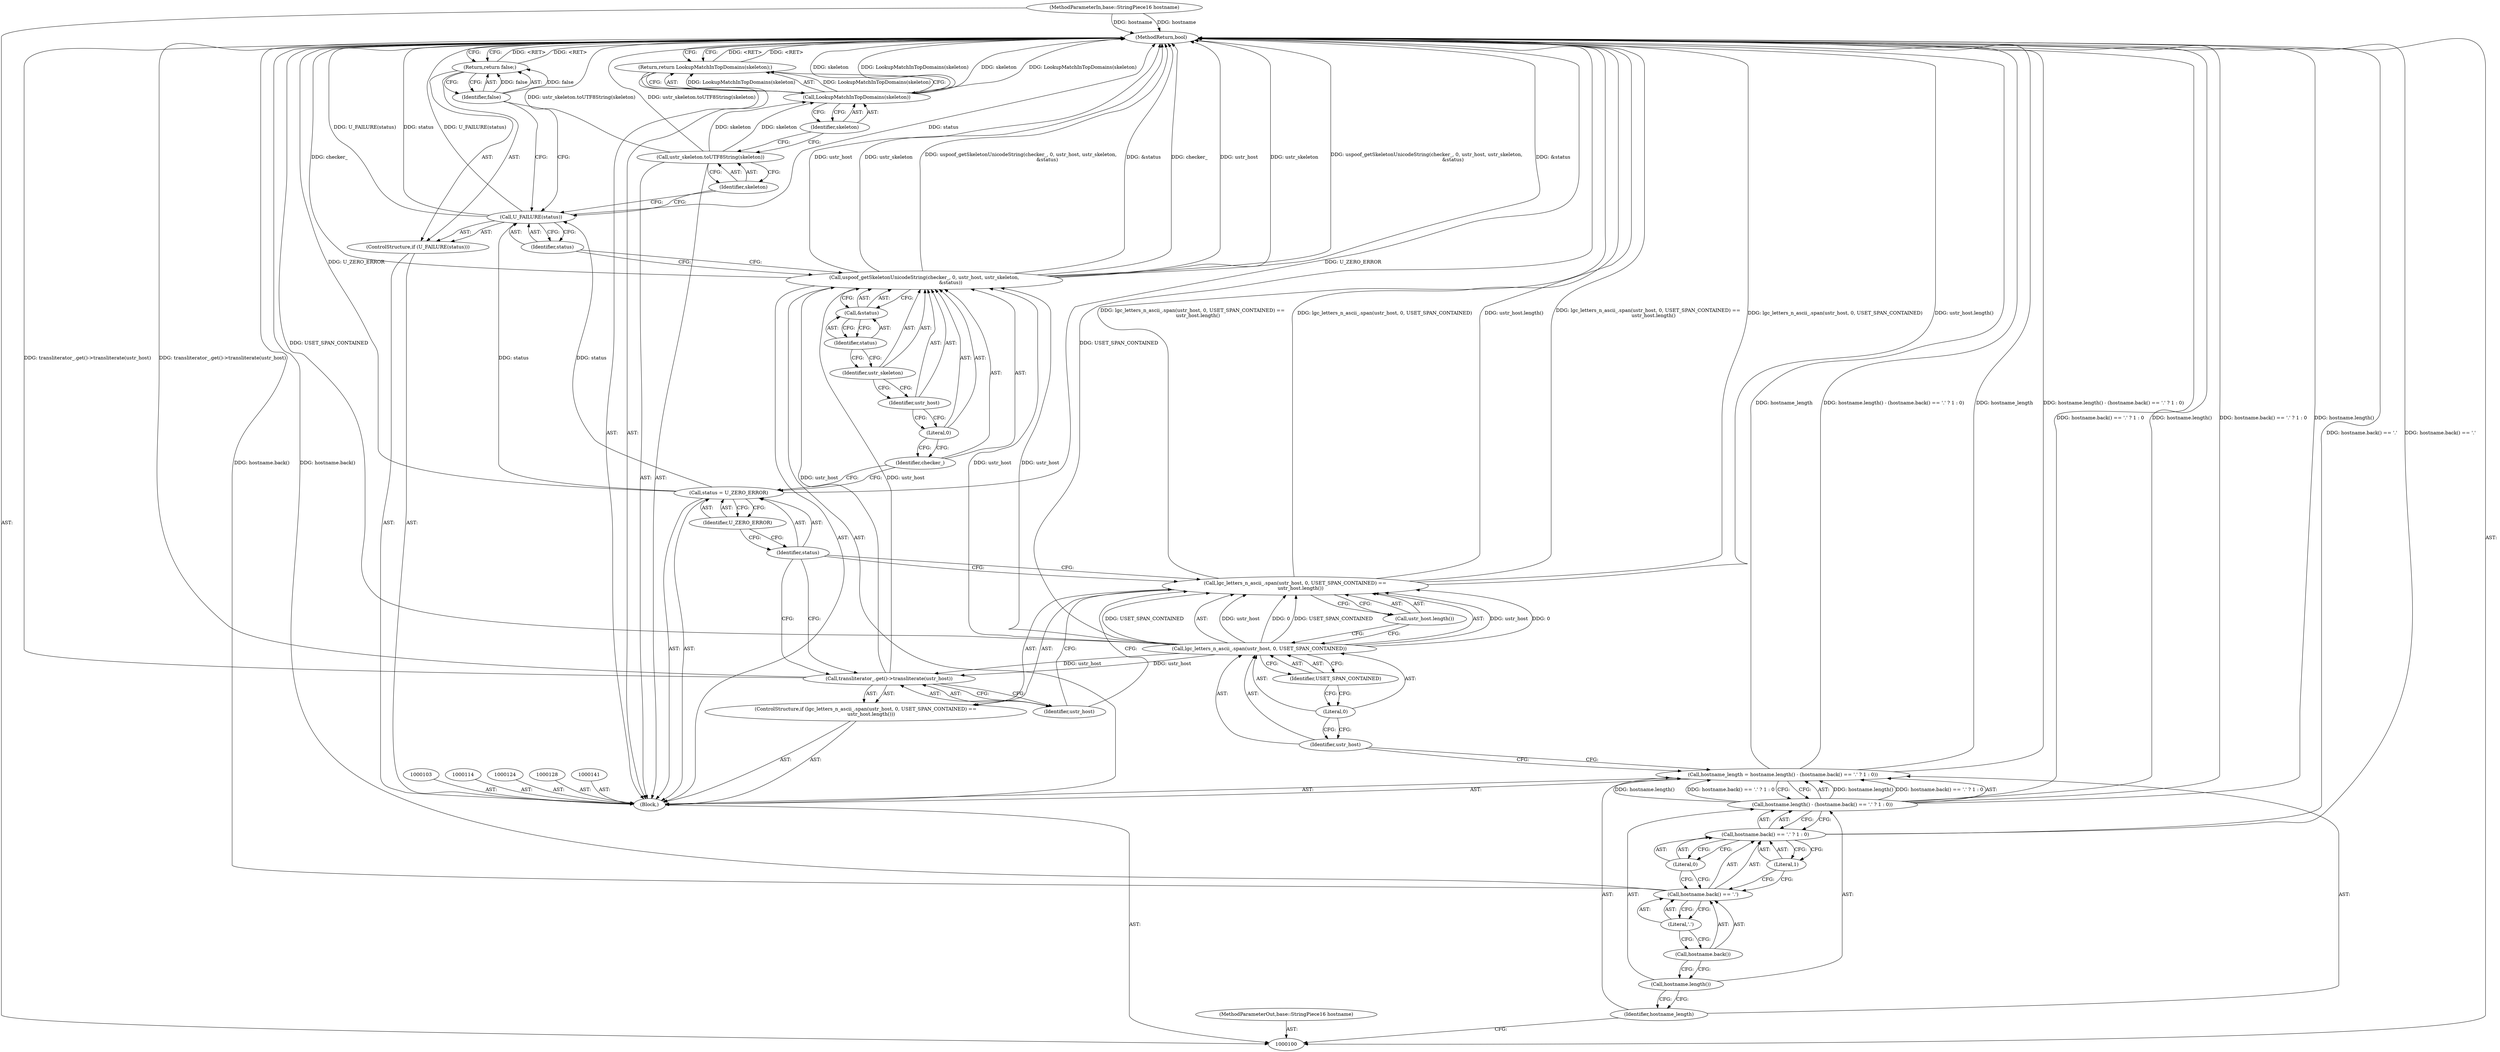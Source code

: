 digraph "1_Chrome_b3f0207c14fccc11aaa9d4975ebe46554ad289cb_0" {
"1000147" [label="(MethodReturn,bool)"];
"1000101" [label="(MethodParameterIn,base::StringPiece16 hostname)"];
"1000223" [label="(MethodParameterOut,base::StringPiece16 hostname)"];
"1000102" [label="(Block,)"];
"1000129" [label="(Call,uspoof_getSkeletonUnicodeString(checker_, 0, ustr_host, ustr_skeleton,\n                                  &status))"];
"1000130" [label="(Identifier,checker_)"];
"1000131" [label="(Literal,0)"];
"1000132" [label="(Identifier,ustr_host)"];
"1000133" [label="(Identifier,ustr_skeleton)"];
"1000134" [label="(Call,&status)"];
"1000135" [label="(Identifier,status)"];
"1000138" [label="(Identifier,status)"];
"1000136" [label="(ControlStructure,if (U_FAILURE(status)))"];
"1000137" [label="(Call,U_FAILURE(status))"];
"1000140" [label="(Identifier,false)"];
"1000139" [label="(Return,return false;)"];
"1000142" [label="(Call,ustr_skeleton.toUTF8String(skeleton))"];
"1000143" [label="(Identifier,skeleton)"];
"1000144" [label="(Return,return LookupMatchInTopDomains(skeleton);)"];
"1000146" [label="(Identifier,skeleton)"];
"1000145" [label="(Call,LookupMatchInTopDomains(skeleton))"];
"1000106" [label="(Call,hostname.length() - (hostname.back() == '.' ? 1 : 0))"];
"1000107" [label="(Call,hostname.length())"];
"1000108" [label="(Call,hostname.back() == '.' ? 1 : 0)"];
"1000109" [label="(Call,hostname.back() == '.')"];
"1000110" [label="(Call,hostname.back())"];
"1000111" [label="(Literal,'.')"];
"1000112" [label="(Literal,1)"];
"1000113" [label="(Literal,0)"];
"1000104" [label="(Call,hostname_length = hostname.length() - (hostname.back() == '.' ? 1 : 0))"];
"1000105" [label="(Identifier,hostname_length)"];
"1000115" [label="(ControlStructure,if (lgc_letters_n_ascii_.span(ustr_host, 0, USET_SPAN_CONTAINED) ==\n       ustr_host.length()))"];
"1000118" [label="(Identifier,ustr_host)"];
"1000119" [label="(Literal,0)"];
"1000120" [label="(Identifier,USET_SPAN_CONTAINED)"];
"1000116" [label="(Call,lgc_letters_n_ascii_.span(ustr_host, 0, USET_SPAN_CONTAINED) ==\n       ustr_host.length())"];
"1000117" [label="(Call,lgc_letters_n_ascii_.span(ustr_host, 0, USET_SPAN_CONTAINED))"];
"1000121" [label="(Call,ustr_host.length())"];
"1000122" [label="(Call,transliterator_.get()->transliterate(ustr_host))"];
"1000123" [label="(Identifier,ustr_host)"];
"1000125" [label="(Call,status = U_ZERO_ERROR)"];
"1000126" [label="(Identifier,status)"];
"1000127" [label="(Identifier,U_ZERO_ERROR)"];
"1000147" -> "1000100"  [label="AST: "];
"1000147" -> "1000139"  [label="CFG: "];
"1000147" -> "1000144"  [label="CFG: "];
"1000139" -> "1000147"  [label="DDG: <RET>"];
"1000144" -> "1000147"  [label="DDG: <RET>"];
"1000116" -> "1000147"  [label="DDG: lgc_letters_n_ascii_.span(ustr_host, 0, USET_SPAN_CONTAINED)"];
"1000116" -> "1000147"  [label="DDG: ustr_host.length()"];
"1000116" -> "1000147"  [label="DDG: lgc_letters_n_ascii_.span(ustr_host, 0, USET_SPAN_CONTAINED) ==\n       ustr_host.length()"];
"1000129" -> "1000147"  [label="DDG: checker_"];
"1000129" -> "1000147"  [label="DDG: ustr_host"];
"1000129" -> "1000147"  [label="DDG: ustr_skeleton"];
"1000129" -> "1000147"  [label="DDG: uspoof_getSkeletonUnicodeString(checker_, 0, ustr_host, ustr_skeleton,\n                                  &status)"];
"1000129" -> "1000147"  [label="DDG: &status"];
"1000142" -> "1000147"  [label="DDG: ustr_skeleton.toUTF8String(skeleton)"];
"1000106" -> "1000147"  [label="DDG: hostname.back() == '.' ? 1 : 0"];
"1000106" -> "1000147"  [label="DDG: hostname.length()"];
"1000104" -> "1000147"  [label="DDG: hostname_length"];
"1000104" -> "1000147"  [label="DDG: hostname.length() - (hostname.back() == '.' ? 1 : 0)"];
"1000125" -> "1000147"  [label="DDG: U_ZERO_ERROR"];
"1000137" -> "1000147"  [label="DDG: status"];
"1000137" -> "1000147"  [label="DDG: U_FAILURE(status)"];
"1000145" -> "1000147"  [label="DDG: skeleton"];
"1000145" -> "1000147"  [label="DDG: LookupMatchInTopDomains(skeleton)"];
"1000101" -> "1000147"  [label="DDG: hostname"];
"1000109" -> "1000147"  [label="DDG: hostname.back()"];
"1000117" -> "1000147"  [label="DDG: USET_SPAN_CONTAINED"];
"1000122" -> "1000147"  [label="DDG: transliterator_.get()->transliterate(ustr_host)"];
"1000108" -> "1000147"  [label="DDG: hostname.back() == '.'"];
"1000101" -> "1000100"  [label="AST: "];
"1000101" -> "1000147"  [label="DDG: hostname"];
"1000223" -> "1000100"  [label="AST: "];
"1000102" -> "1000100"  [label="AST: "];
"1000103" -> "1000102"  [label="AST: "];
"1000104" -> "1000102"  [label="AST: "];
"1000114" -> "1000102"  [label="AST: "];
"1000115" -> "1000102"  [label="AST: "];
"1000124" -> "1000102"  [label="AST: "];
"1000125" -> "1000102"  [label="AST: "];
"1000128" -> "1000102"  [label="AST: "];
"1000129" -> "1000102"  [label="AST: "];
"1000136" -> "1000102"  [label="AST: "];
"1000141" -> "1000102"  [label="AST: "];
"1000142" -> "1000102"  [label="AST: "];
"1000144" -> "1000102"  [label="AST: "];
"1000129" -> "1000102"  [label="AST: "];
"1000129" -> "1000134"  [label="CFG: "];
"1000130" -> "1000129"  [label="AST: "];
"1000131" -> "1000129"  [label="AST: "];
"1000132" -> "1000129"  [label="AST: "];
"1000133" -> "1000129"  [label="AST: "];
"1000134" -> "1000129"  [label="AST: "];
"1000138" -> "1000129"  [label="CFG: "];
"1000129" -> "1000147"  [label="DDG: checker_"];
"1000129" -> "1000147"  [label="DDG: ustr_host"];
"1000129" -> "1000147"  [label="DDG: ustr_skeleton"];
"1000129" -> "1000147"  [label="DDG: uspoof_getSkeletonUnicodeString(checker_, 0, ustr_host, ustr_skeleton,\n                                  &status)"];
"1000129" -> "1000147"  [label="DDG: &status"];
"1000122" -> "1000129"  [label="DDG: ustr_host"];
"1000117" -> "1000129"  [label="DDG: ustr_host"];
"1000130" -> "1000129"  [label="AST: "];
"1000130" -> "1000125"  [label="CFG: "];
"1000131" -> "1000130"  [label="CFG: "];
"1000131" -> "1000129"  [label="AST: "];
"1000131" -> "1000130"  [label="CFG: "];
"1000132" -> "1000131"  [label="CFG: "];
"1000132" -> "1000129"  [label="AST: "];
"1000132" -> "1000131"  [label="CFG: "];
"1000133" -> "1000132"  [label="CFG: "];
"1000133" -> "1000129"  [label="AST: "];
"1000133" -> "1000132"  [label="CFG: "];
"1000135" -> "1000133"  [label="CFG: "];
"1000134" -> "1000129"  [label="AST: "];
"1000134" -> "1000135"  [label="CFG: "];
"1000135" -> "1000134"  [label="AST: "];
"1000129" -> "1000134"  [label="CFG: "];
"1000135" -> "1000134"  [label="AST: "];
"1000135" -> "1000133"  [label="CFG: "];
"1000134" -> "1000135"  [label="CFG: "];
"1000138" -> "1000137"  [label="AST: "];
"1000138" -> "1000129"  [label="CFG: "];
"1000137" -> "1000138"  [label="CFG: "];
"1000136" -> "1000102"  [label="AST: "];
"1000137" -> "1000136"  [label="AST: "];
"1000139" -> "1000136"  [label="AST: "];
"1000137" -> "1000136"  [label="AST: "];
"1000137" -> "1000138"  [label="CFG: "];
"1000138" -> "1000137"  [label="AST: "];
"1000140" -> "1000137"  [label="CFG: "];
"1000143" -> "1000137"  [label="CFG: "];
"1000137" -> "1000147"  [label="DDG: status"];
"1000137" -> "1000147"  [label="DDG: U_FAILURE(status)"];
"1000125" -> "1000137"  [label="DDG: status"];
"1000140" -> "1000139"  [label="AST: "];
"1000140" -> "1000137"  [label="CFG: "];
"1000139" -> "1000140"  [label="CFG: "];
"1000140" -> "1000139"  [label="DDG: false"];
"1000139" -> "1000136"  [label="AST: "];
"1000139" -> "1000140"  [label="CFG: "];
"1000140" -> "1000139"  [label="AST: "];
"1000147" -> "1000139"  [label="CFG: "];
"1000139" -> "1000147"  [label="DDG: <RET>"];
"1000140" -> "1000139"  [label="DDG: false"];
"1000142" -> "1000102"  [label="AST: "];
"1000142" -> "1000143"  [label="CFG: "];
"1000143" -> "1000142"  [label="AST: "];
"1000146" -> "1000142"  [label="CFG: "];
"1000142" -> "1000147"  [label="DDG: ustr_skeleton.toUTF8String(skeleton)"];
"1000142" -> "1000145"  [label="DDG: skeleton"];
"1000143" -> "1000142"  [label="AST: "];
"1000143" -> "1000137"  [label="CFG: "];
"1000142" -> "1000143"  [label="CFG: "];
"1000144" -> "1000102"  [label="AST: "];
"1000144" -> "1000145"  [label="CFG: "];
"1000145" -> "1000144"  [label="AST: "];
"1000147" -> "1000144"  [label="CFG: "];
"1000144" -> "1000147"  [label="DDG: <RET>"];
"1000145" -> "1000144"  [label="DDG: LookupMatchInTopDomains(skeleton)"];
"1000146" -> "1000145"  [label="AST: "];
"1000146" -> "1000142"  [label="CFG: "];
"1000145" -> "1000146"  [label="CFG: "];
"1000145" -> "1000144"  [label="AST: "];
"1000145" -> "1000146"  [label="CFG: "];
"1000146" -> "1000145"  [label="AST: "];
"1000144" -> "1000145"  [label="CFG: "];
"1000145" -> "1000147"  [label="DDG: skeleton"];
"1000145" -> "1000147"  [label="DDG: LookupMatchInTopDomains(skeleton)"];
"1000145" -> "1000144"  [label="DDG: LookupMatchInTopDomains(skeleton)"];
"1000142" -> "1000145"  [label="DDG: skeleton"];
"1000106" -> "1000104"  [label="AST: "];
"1000106" -> "1000108"  [label="CFG: "];
"1000107" -> "1000106"  [label="AST: "];
"1000108" -> "1000106"  [label="AST: "];
"1000104" -> "1000106"  [label="CFG: "];
"1000106" -> "1000147"  [label="DDG: hostname.back() == '.' ? 1 : 0"];
"1000106" -> "1000147"  [label="DDG: hostname.length()"];
"1000106" -> "1000104"  [label="DDG: hostname.length()"];
"1000106" -> "1000104"  [label="DDG: hostname.back() == '.' ? 1 : 0"];
"1000107" -> "1000106"  [label="AST: "];
"1000107" -> "1000105"  [label="CFG: "];
"1000110" -> "1000107"  [label="CFG: "];
"1000108" -> "1000106"  [label="AST: "];
"1000108" -> "1000112"  [label="CFG: "];
"1000108" -> "1000113"  [label="CFG: "];
"1000109" -> "1000108"  [label="AST: "];
"1000112" -> "1000108"  [label="AST: "];
"1000113" -> "1000108"  [label="AST: "];
"1000106" -> "1000108"  [label="CFG: "];
"1000108" -> "1000147"  [label="DDG: hostname.back() == '.'"];
"1000109" -> "1000108"  [label="AST: "];
"1000109" -> "1000111"  [label="CFG: "];
"1000110" -> "1000109"  [label="AST: "];
"1000111" -> "1000109"  [label="AST: "];
"1000112" -> "1000109"  [label="CFG: "];
"1000113" -> "1000109"  [label="CFG: "];
"1000109" -> "1000147"  [label="DDG: hostname.back()"];
"1000110" -> "1000109"  [label="AST: "];
"1000110" -> "1000107"  [label="CFG: "];
"1000111" -> "1000110"  [label="CFG: "];
"1000111" -> "1000109"  [label="AST: "];
"1000111" -> "1000110"  [label="CFG: "];
"1000109" -> "1000111"  [label="CFG: "];
"1000112" -> "1000108"  [label="AST: "];
"1000112" -> "1000109"  [label="CFG: "];
"1000108" -> "1000112"  [label="CFG: "];
"1000113" -> "1000108"  [label="AST: "];
"1000113" -> "1000109"  [label="CFG: "];
"1000108" -> "1000113"  [label="CFG: "];
"1000104" -> "1000102"  [label="AST: "];
"1000104" -> "1000106"  [label="CFG: "];
"1000105" -> "1000104"  [label="AST: "];
"1000106" -> "1000104"  [label="AST: "];
"1000118" -> "1000104"  [label="CFG: "];
"1000104" -> "1000147"  [label="DDG: hostname_length"];
"1000104" -> "1000147"  [label="DDG: hostname.length() - (hostname.back() == '.' ? 1 : 0)"];
"1000106" -> "1000104"  [label="DDG: hostname.length()"];
"1000106" -> "1000104"  [label="DDG: hostname.back() == '.' ? 1 : 0"];
"1000105" -> "1000104"  [label="AST: "];
"1000105" -> "1000100"  [label="CFG: "];
"1000107" -> "1000105"  [label="CFG: "];
"1000115" -> "1000102"  [label="AST: "];
"1000116" -> "1000115"  [label="AST: "];
"1000122" -> "1000115"  [label="AST: "];
"1000118" -> "1000117"  [label="AST: "];
"1000118" -> "1000104"  [label="CFG: "];
"1000119" -> "1000118"  [label="CFG: "];
"1000119" -> "1000117"  [label="AST: "];
"1000119" -> "1000118"  [label="CFG: "];
"1000120" -> "1000119"  [label="CFG: "];
"1000120" -> "1000117"  [label="AST: "];
"1000120" -> "1000119"  [label="CFG: "];
"1000117" -> "1000120"  [label="CFG: "];
"1000116" -> "1000115"  [label="AST: "];
"1000116" -> "1000121"  [label="CFG: "];
"1000117" -> "1000116"  [label="AST: "];
"1000121" -> "1000116"  [label="AST: "];
"1000123" -> "1000116"  [label="CFG: "];
"1000126" -> "1000116"  [label="CFG: "];
"1000116" -> "1000147"  [label="DDG: lgc_letters_n_ascii_.span(ustr_host, 0, USET_SPAN_CONTAINED)"];
"1000116" -> "1000147"  [label="DDG: ustr_host.length()"];
"1000116" -> "1000147"  [label="DDG: lgc_letters_n_ascii_.span(ustr_host, 0, USET_SPAN_CONTAINED) ==\n       ustr_host.length()"];
"1000117" -> "1000116"  [label="DDG: ustr_host"];
"1000117" -> "1000116"  [label="DDG: 0"];
"1000117" -> "1000116"  [label="DDG: USET_SPAN_CONTAINED"];
"1000117" -> "1000116"  [label="AST: "];
"1000117" -> "1000120"  [label="CFG: "];
"1000118" -> "1000117"  [label="AST: "];
"1000119" -> "1000117"  [label="AST: "];
"1000120" -> "1000117"  [label="AST: "];
"1000121" -> "1000117"  [label="CFG: "];
"1000117" -> "1000147"  [label="DDG: USET_SPAN_CONTAINED"];
"1000117" -> "1000116"  [label="DDG: ustr_host"];
"1000117" -> "1000116"  [label="DDG: 0"];
"1000117" -> "1000116"  [label="DDG: USET_SPAN_CONTAINED"];
"1000117" -> "1000122"  [label="DDG: ustr_host"];
"1000117" -> "1000129"  [label="DDG: ustr_host"];
"1000121" -> "1000116"  [label="AST: "];
"1000121" -> "1000117"  [label="CFG: "];
"1000116" -> "1000121"  [label="CFG: "];
"1000122" -> "1000115"  [label="AST: "];
"1000122" -> "1000123"  [label="CFG: "];
"1000123" -> "1000122"  [label="AST: "];
"1000126" -> "1000122"  [label="CFG: "];
"1000122" -> "1000147"  [label="DDG: transliterator_.get()->transliterate(ustr_host)"];
"1000117" -> "1000122"  [label="DDG: ustr_host"];
"1000122" -> "1000129"  [label="DDG: ustr_host"];
"1000123" -> "1000122"  [label="AST: "];
"1000123" -> "1000116"  [label="CFG: "];
"1000122" -> "1000123"  [label="CFG: "];
"1000125" -> "1000102"  [label="AST: "];
"1000125" -> "1000127"  [label="CFG: "];
"1000126" -> "1000125"  [label="AST: "];
"1000127" -> "1000125"  [label="AST: "];
"1000130" -> "1000125"  [label="CFG: "];
"1000125" -> "1000147"  [label="DDG: U_ZERO_ERROR"];
"1000125" -> "1000137"  [label="DDG: status"];
"1000126" -> "1000125"  [label="AST: "];
"1000126" -> "1000122"  [label="CFG: "];
"1000126" -> "1000116"  [label="CFG: "];
"1000127" -> "1000126"  [label="CFG: "];
"1000127" -> "1000125"  [label="AST: "];
"1000127" -> "1000126"  [label="CFG: "];
"1000125" -> "1000127"  [label="CFG: "];
}
